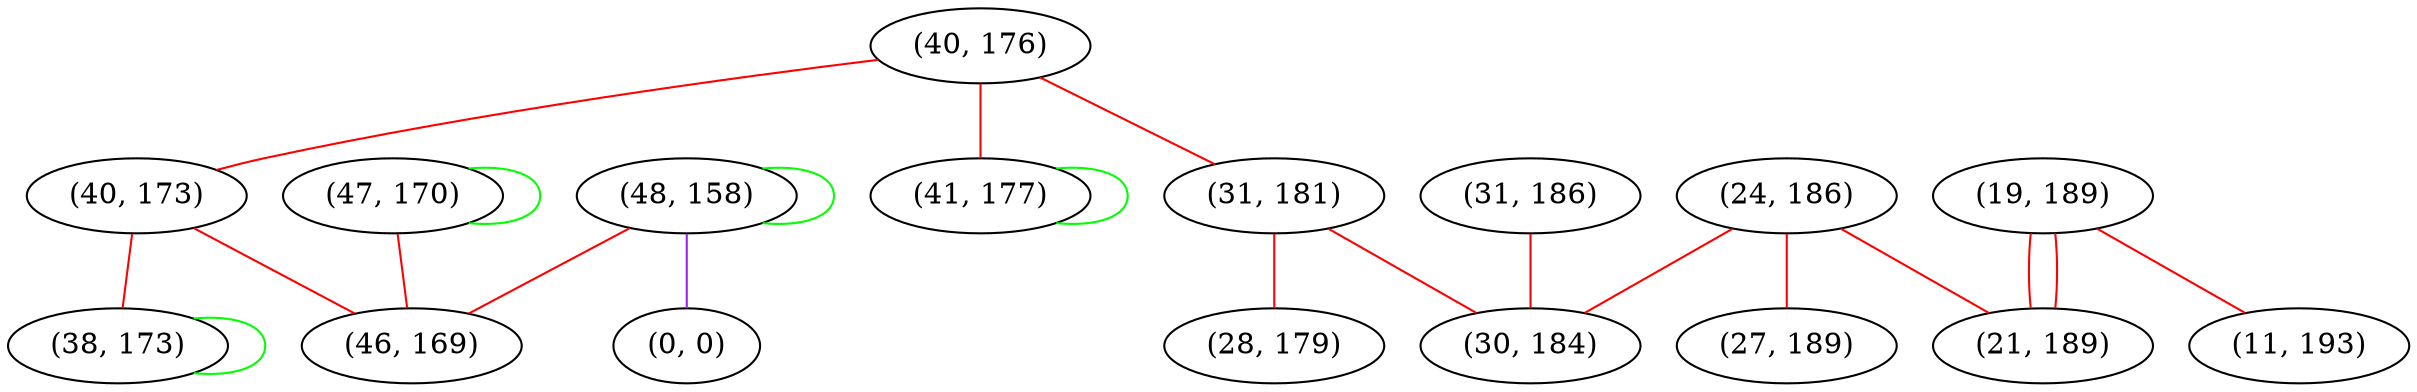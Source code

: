graph "" {
"(47, 170)";
"(40, 176)";
"(40, 173)";
"(19, 189)";
"(48, 158)";
"(24, 186)";
"(31, 186)";
"(21, 189)";
"(11, 193)";
"(41, 177)";
"(38, 173)";
"(0, 0)";
"(46, 169)";
"(31, 181)";
"(30, 184)";
"(28, 179)";
"(27, 189)";
"(47, 170)" -- "(46, 169)"  [color=red, key=0, weight=1];
"(47, 170)" -- "(47, 170)"  [color=green, key=0, weight=2];
"(40, 176)" -- "(31, 181)"  [color=red, key=0, weight=1];
"(40, 176)" -- "(40, 173)"  [color=red, key=0, weight=1];
"(40, 176)" -- "(41, 177)"  [color=red, key=0, weight=1];
"(40, 173)" -- "(46, 169)"  [color=red, key=0, weight=1];
"(40, 173)" -- "(38, 173)"  [color=red, key=0, weight=1];
"(19, 189)" -- "(11, 193)"  [color=red, key=0, weight=1];
"(19, 189)" -- "(21, 189)"  [color=red, key=0, weight=1];
"(19, 189)" -- "(21, 189)"  [color=red, key=1, weight=1];
"(48, 158)" -- "(48, 158)"  [color=green, key=0, weight=2];
"(48, 158)" -- "(46, 169)"  [color=red, key=0, weight=1];
"(48, 158)" -- "(0, 0)"  [color=purple, key=0, weight=4];
"(24, 186)" -- "(30, 184)"  [color=red, key=0, weight=1];
"(24, 186)" -- "(21, 189)"  [color=red, key=0, weight=1];
"(24, 186)" -- "(27, 189)"  [color=red, key=0, weight=1];
"(31, 186)" -- "(30, 184)"  [color=red, key=0, weight=1];
"(41, 177)" -- "(41, 177)"  [color=green, key=0, weight=2];
"(38, 173)" -- "(38, 173)"  [color=green, key=0, weight=2];
"(31, 181)" -- "(30, 184)"  [color=red, key=0, weight=1];
"(31, 181)" -- "(28, 179)"  [color=red, key=0, weight=1];
}
